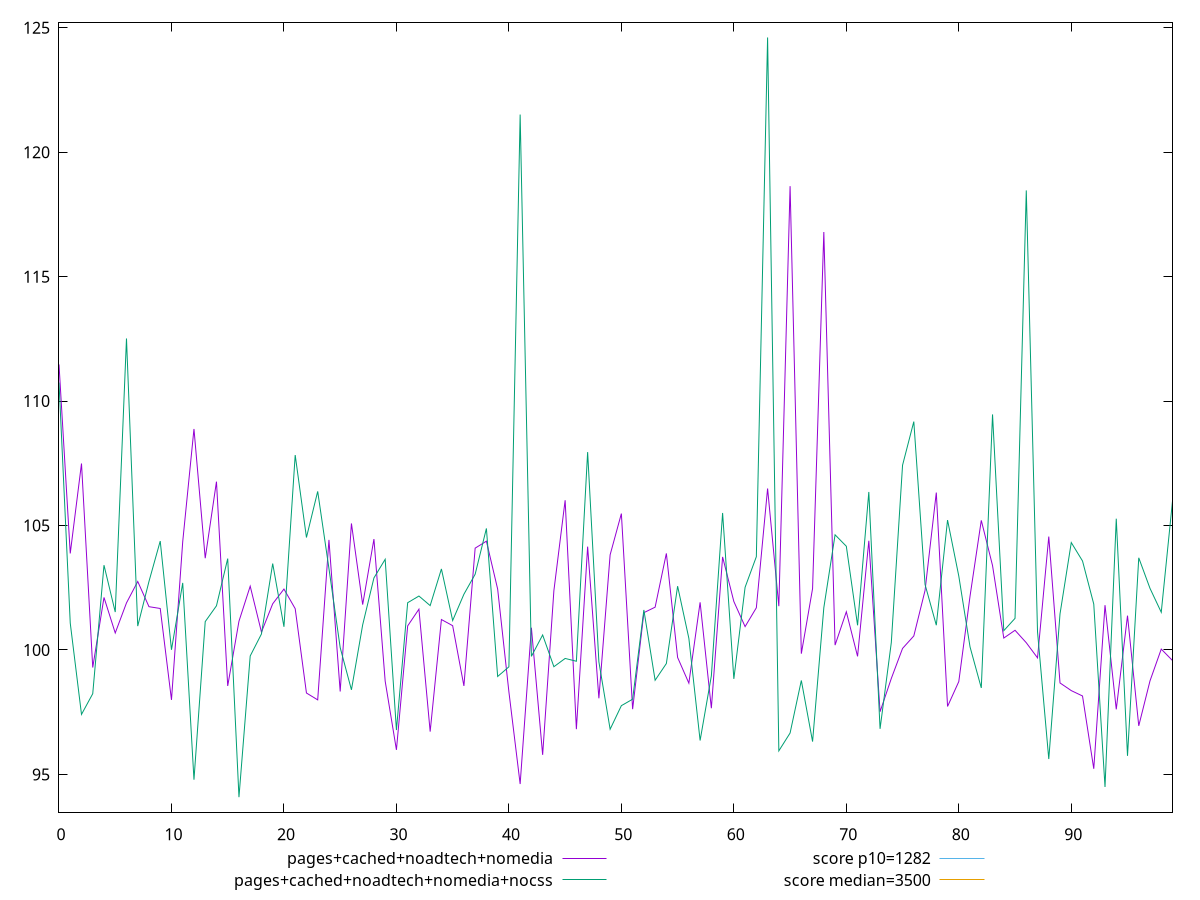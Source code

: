 reset

$pagesCachedNoadtechNomedia <<EOF
0 111.47199999999998
1 103.87999999999997
2 107.492
3 99.29600000000002
4 102.11199999999998
5 100.684
6 101.89200000000001
7 102.75200000000002
8 101.74000000000001
9 101.66799999999999
10 97.99600000000001
11 104.352
12 108.88
13 103.688
14 106.76399999999998
15 98.55599999999998
16 101.156
17 102.564
18 100.72
19 101.85600000000001
20 102.44799999999998
21 101.66000000000001
22 98.272
23 97.99600000000004
24 104.424
25 98.33200000000002
26 105.08399999999999
27 101.82400000000001
28 104.45599999999999
29 98.74800000000002
30 95.98800000000001
31 100.968
32 101.64000000000001
33 96.72
34 101.22400000000003
35 100.976
36 98.55600000000001
37 104.09199999999998
38 104.372
39 102.44799999999998
40 98.32000000000002
41 94.61599999999999
42 100.89600000000002
43 95.78800000000003
44 102.38399999999999
45 106.016
46 96.82000000000002
47 104.15200000000002
48 98.06000000000002
49 103.824
50 105.47999999999999
51 97.624
52 101.5
53 101.72
54 103.87999999999998
55 99.70000000000002
56 98.66800000000002
57 101.916
58 97.66
59 103.74000000000002
60 101.94800000000001
61 100.93999999999998
62 101.696
63 106.488
64 101.75999999999999
65 118.63599999999997
66 99.85200000000002
67 102.46800000000002
68 116.792
69 100.19600000000001
70 101.536
71 99.74400000000001
72 104.38799999999999
73 97.52000000000002
74 98.85600000000002
75 100.06400000000002
76 100.56400000000001
77 102.39199999999998
78 106.32400000000003
79 97.73200000000003
80 98.732
81 102.164
82 105.20800000000001
83 103.392
84 100.48000000000003
85 100.79200000000003
86 100.292
87 99.684
88 104.55600000000003
89 98.67599999999999
90 98.36800000000002
91 98.15199999999999
92 95.22800000000001
93 101.80000000000003
94 97.616
95 101.38000000000001
96 96.95200000000003
97 98.75999999999999
98 100.036
99 99.57599999999995
EOF

$pagesCachedNoadtechNomediaNocss <<EOF
0 110.744
1 101.08
2 97.41199999999999
3 98.24400000000001
4 103.40800000000002
5 101.52399999999999
6 112.51600000000002
7 100.96000000000001
8 102.756
9 104.37600000000002
10 100.00799999999998
11 102.69599999999998
12 94.78800000000001
13 101.14000000000001
14 101.77600000000002
15 103.672
16 94.088
17 99.75999999999999
18 100.64399999999998
19 103.47199999999998
20 100.93200000000002
21 107.83200000000004
22 104.52000000000002
23 106.372
24 103.27599999999998
25 100.096
26 98.39999999999998
27 101.01200000000001
28 102.896
29 103.644
30 96.78399999999999
31 101.89999999999998
32 102.168
33 101.78400000000002
34 103.256
35 101.18400000000001
36 102.24000000000001
37 103.04400000000001
38 104.884
39 98.93600000000002
40 99.32400000000001
41 121.51200000000003
42 99.74400000000003
43 100.60400000000001
44 99.32800000000002
45 99.66000000000003
46 99.548
47 107.95200000000001
48 99.52799999999998
49 96.81600000000002
50 97.76400000000001
51 98.024
52 101.608
53 98.78399999999999
54 99.45600000000002
55 102.564
56 100.468
57 96.36399999999999
58 98.96000000000001
59 105.50400000000002
60 98.84
61 102.51999999999998
62 103.74799999999999
63 124.60800000000002
64 95.94800000000002
65 96.66400000000002
66 98.77600000000001
67 96.32000000000001
68 101.69999999999999
69 104.62799999999999
70 104.16800000000002
71 100.992
72 106.34799999999998
73 96.83200000000002
74 100.3
75 107.424
76 109.17599999999999
77 102.63199999999998
78 100.99599999999998
79 105.22
80 102.96800000000002
81 100.124
82 98.47599999999998
83 109.46399999999998
84 100.77600000000001
85 101.27199999999998
86 118.46400000000003
87 100.72800000000001
88 95.62
89 101.452
90 104.31599999999999
91 103.57600000000001
92 101.84400000000004
93 94.49600000000004
94 105.27599999999998
95 95.748
96 103.704
97 102.47600000000001
98 101.51599999999999
99 105.98399999999998
EOF

set key outside below
set xrange [0:99]
set yrange [93.4776:125.21840000000002]
set trange [93.4776:125.21840000000002]
set terminal svg size 640, 520 enhanced background rgb 'white'
set output "report_00018_2021-02-10T15-25-16.877Z/bootup-time/comparison/line/3_vs_4.svg"

plot $pagesCachedNoadtechNomedia title "pages+cached+noadtech+nomedia" with line, \
     $pagesCachedNoadtechNomediaNocss title "pages+cached+noadtech+nomedia+nocss" with line, \
     1282 title "score p10=1282", \
     3500 title "score median=3500"

reset
